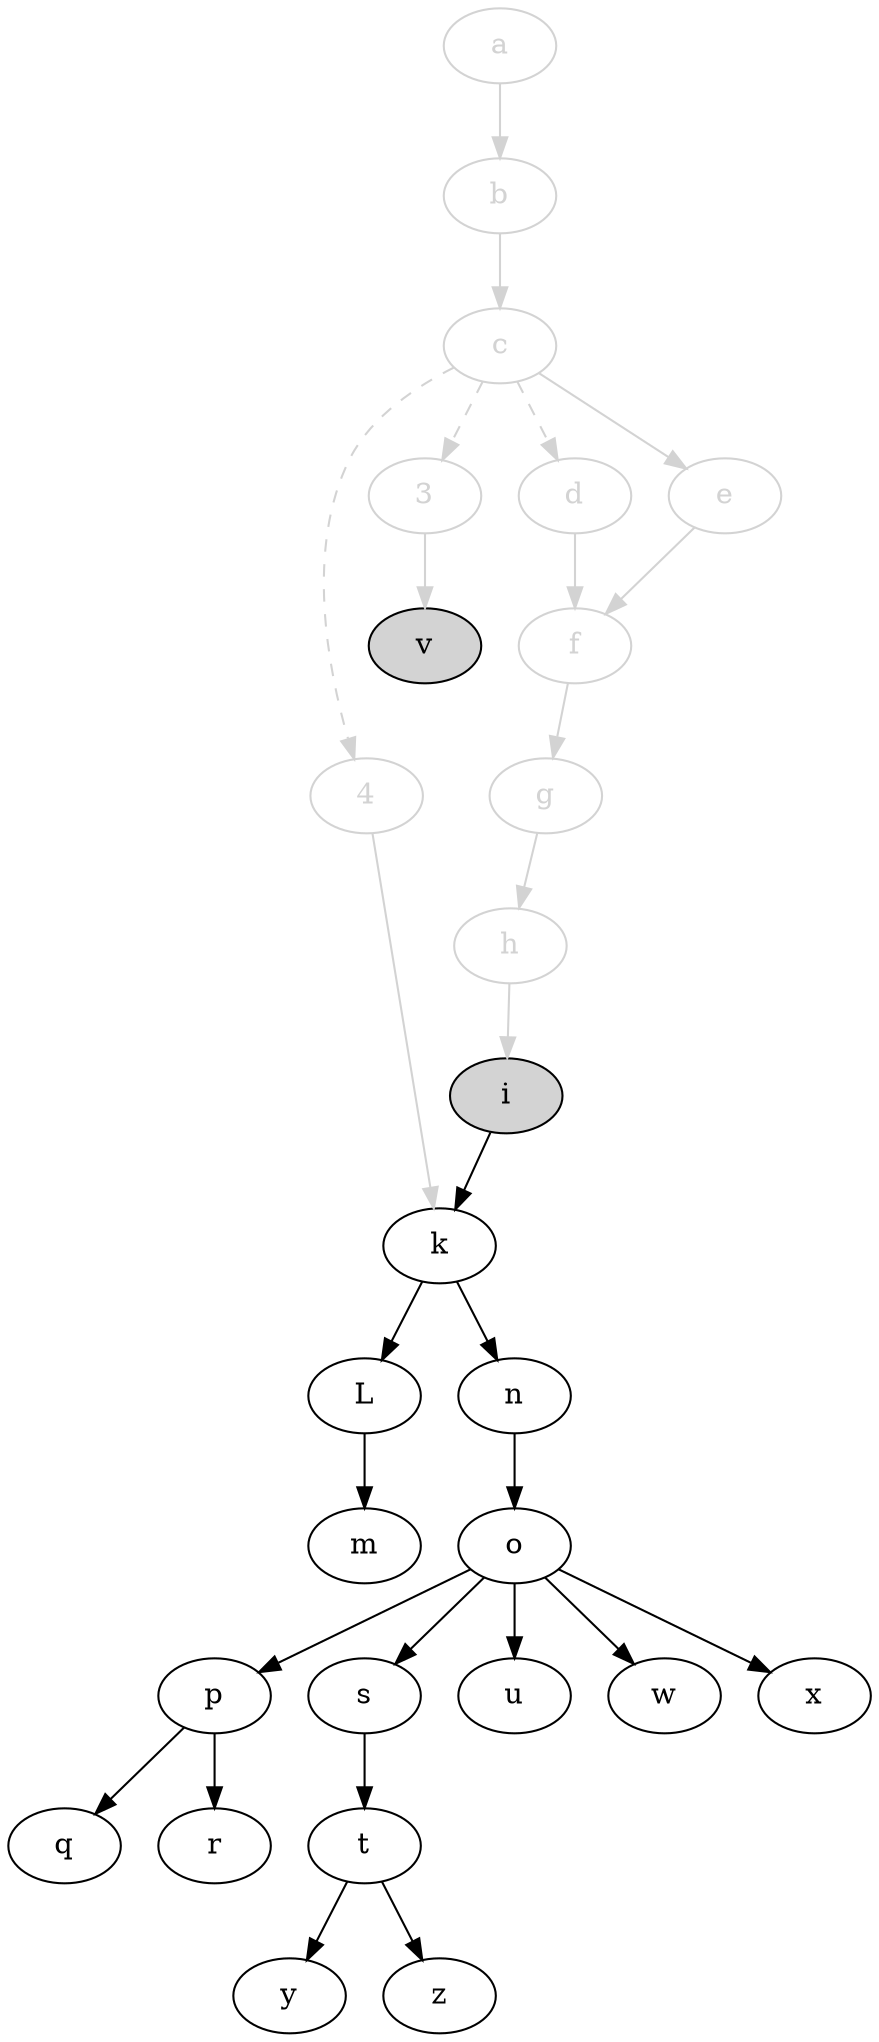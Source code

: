digraph {
    4 [color=lightgrey,fontcolor=lightgrey];
    3 [color=lightgrey,fontcolor=lightgrey];
    a [color=lightgrey,fontcolor=lightgrey];
    b [color=lightgrey,fontcolor=lightgrey];
    c [color=lightgrey,fontcolor=lightgrey];
    d [color=lightgrey,fontcolor=lightgrey];
    e [color=lightgrey,fontcolor=lightgrey];
    f [color=lightgrey,fontcolor=lightgrey];
    g [color=lightgrey,fontcolor=lightgrey];
    h [color=lightgrey,fontcolor=lightgrey];
    i [style=filled,fillcolor=lightgrey];
    k;
    L;
    m;
    n;
    o;
    p;
    q;
    r;
    s;
    t;
    u;
    v [style=filled,fillcolor=lightgrey];
    w;
    x;
    y;
    z;

    4 -> k [color=lightgrey];
    c -> 4 [style=dashed,color=lightgrey];
    c -> 3 [style=dashed,color=lightgrey];
    c -> d [style=dashed,color=lightgrey];
    3 -> v [color=lightgrey];
    a -> b [color=lightgrey];
    b -> c [color=lightgrey];
    c -> e [color=lightgrey];
    d -> f [color=lightgrey];
    e -> f [color=lightgrey];
    f -> g [color=lightgrey];
    g -> h [color=lightgrey];
    h -> i [color=lightgrey];
    i -> k;
    k -> L;
    L -> m;
    k -> n;
    n -> o;
    o -> p;
    p -> q;
    p -> r;
    o -> s;
    s -> t;
    o -> u;
    o -> w;
    o -> x;
    t -> y;
    t -> z;
}
